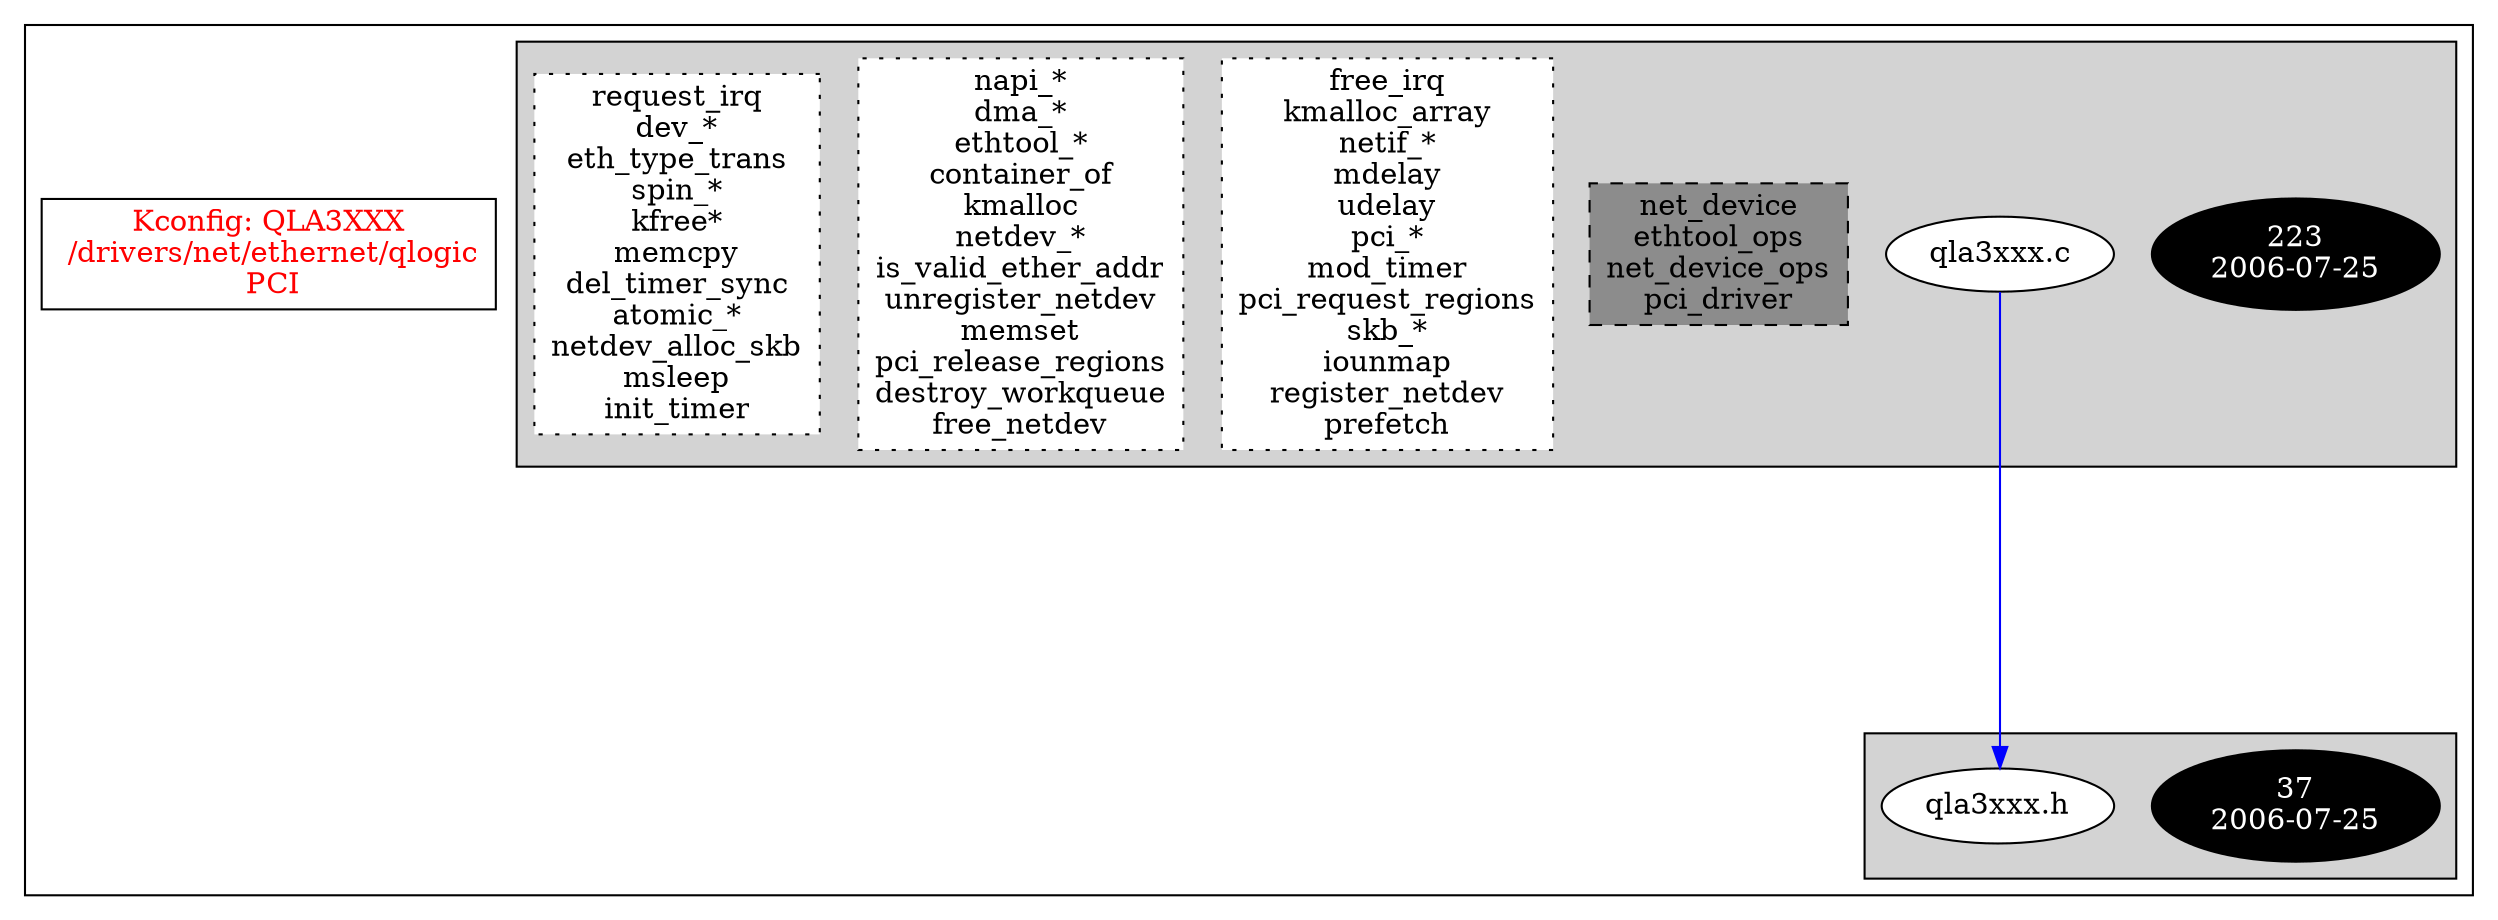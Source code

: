 digraph Driver {
	ranksep=2;
	splines=ortho;
	//Symbol: QLA3XXX
	subgraph "cluster_QLA3XXX"{
		subgraph "cluster_qla3xxx.h" {
			style=filled
			"commit_qla3xxx.h" [style=filled, fillcolor=black, fontcolor=white, label="37\n2006-07-25"];
			"qla3xxx.h" [style=filled, fillcolor=white, fontcolor=black, label="qla3xxx.h\n"];
		}
		subgraph "cluster_qla3xxx.c" {
			style=filled
			"commit_qla3xxx.c" [style=filled, fillcolor=black, fontcolor=white, label="223\n2006-07-25"];
			"qla3xxx.c" [style=filled, fillcolor=white, fontcolor=black, label="qla3xxx.c\n"];
			"structs-qla3xxx.c" [style="filled,dashed" shape=box, fillcolor=grey55, fontcolor=black, label="net_device\nethtool_ops\nnet_device_ops\npci_driver\n"];
			"funccall3-qla3xxx.c" [style="filled,dotted" shape=box, fillcolor=white, fontcolor=black, label="free_irq\nkmalloc_array\nnetif_*\nmdelay\nudelay\npci_*\nmod_timer\npci_request_regions\nskb_*\niounmap\nregister_netdev\nprefetch\n"];
			"funccall2-qla3xxx.c" [style="filled,dotted" shape=box, fillcolor=white, fontcolor=black, label="napi_*\ndma_*\nethtool_*\ncontainer_of\nkmalloc\nnetdev_*\nis_valid_ether_addr\nunregister_netdev\nmemset\npci_release_regions\ndestroy_workqueue\nfree_netdev\n"];
			"funccall1-qla3xxx.c" [style="filled,dotted" shape=box, fillcolor=white, fontcolor=black, label="request_irq\ndev_*\neth_type_trans\nspin_*\nkfree*\nmemcpy\ndel_timer_sync\natomic_*\nnetdev_alloc_skb\nmsleep\ninit_timer\n"];
		}
		"K:QLA3XXX" [label="Kconfig: QLA3XXX\n /drivers/net/ethernet/qlogic\n  PCI ", shape=box, fontcolor=red];
	}
"qla3xxx.c" -> "qla3xxx.h"[color=blue];
}
